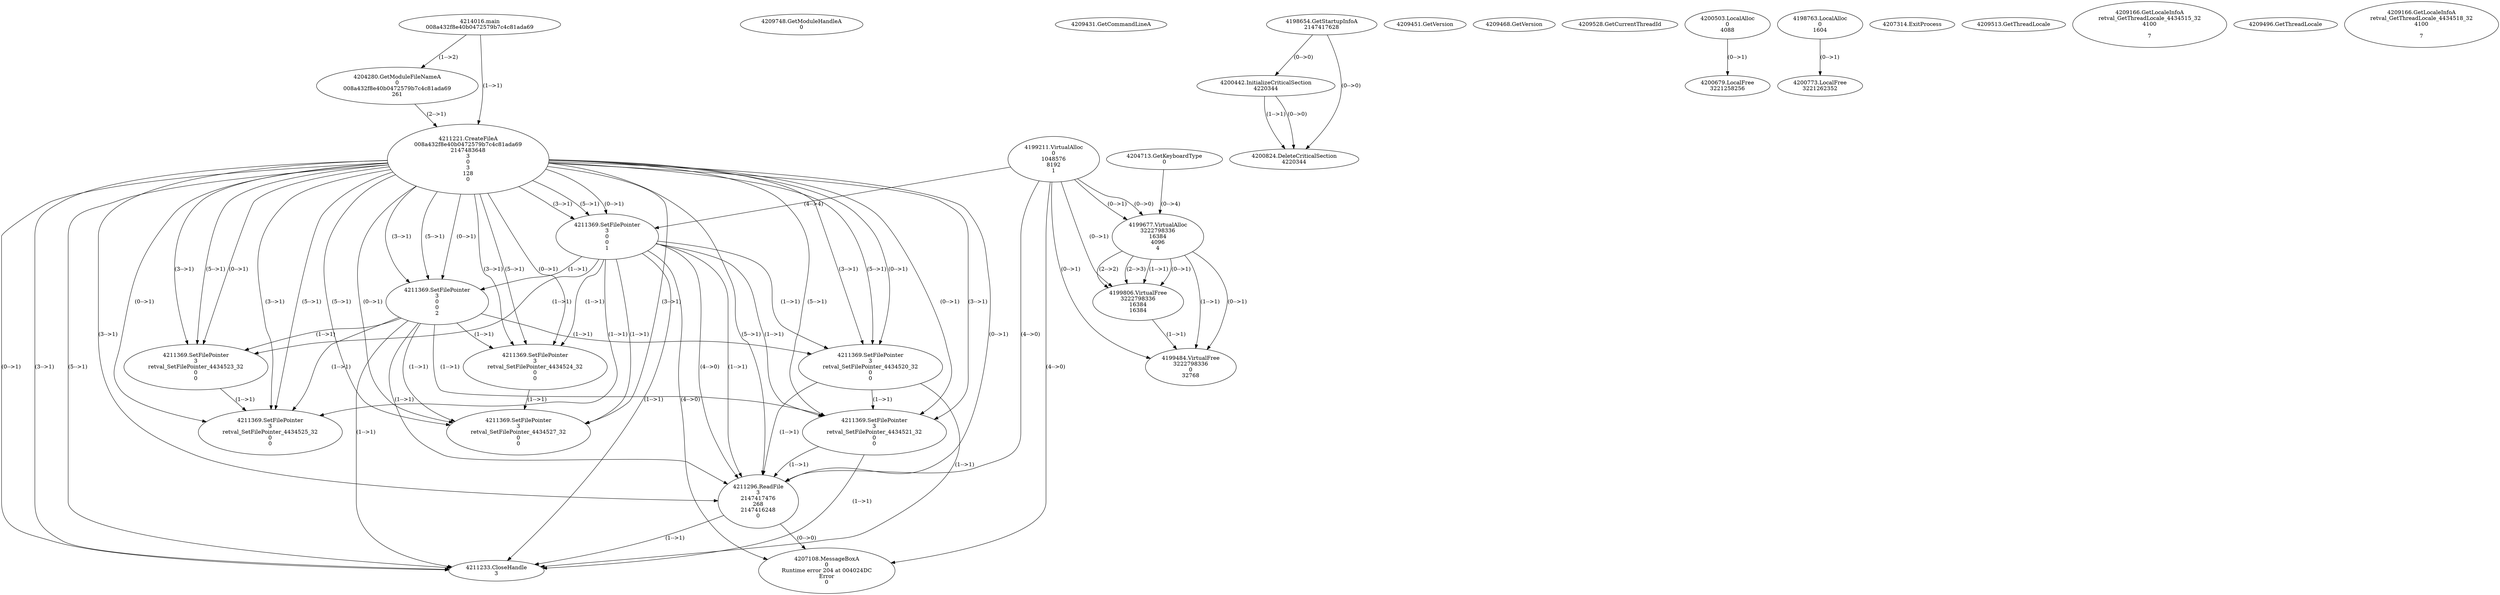 // Global SCDG with merge call
digraph {
	0 [label="4214016.main
008a432f8e40b0472579b7c4c81ada69"]
	1 [label="4209748.GetModuleHandleA
0"]
	2 [label="4204713.GetKeyboardType
0"]
	3 [label="4209431.GetCommandLineA
"]
	4 [label="4198654.GetStartupInfoA
2147417628"]
	5 [label="4209451.GetVersion
"]
	6 [label="4209468.GetVersion
"]
	7 [label="4209528.GetCurrentThreadId
"]
	8 [label="4204280.GetModuleFileNameA
0
008a432f8e40b0472579b7c4c81ada69
261"]
	0 -> 8 [label="(1-->2)"]
	9 [label="4200442.InitializeCriticalSection
4220344"]
	4 -> 9 [label="(0-->0)"]
	10 [label="4200503.LocalAlloc
0
4088"]
	11 [label="4199211.VirtualAlloc
0
1048576
8192
1"]
	12 [label="4198763.LocalAlloc
0
1604"]
	13 [label="4199677.VirtualAlloc
3222798336
16384
4096
4"]
	11 -> 13 [label="(0-->1)"]
	2 -> 13 [label="(0-->4)"]
	11 -> 13 [label="(0-->0)"]
	14 [label="4211221.CreateFileA
008a432f8e40b0472579b7c4c81ada69
2147483648
3
0
3
128
0"]
	0 -> 14 [label="(1-->1)"]
	8 -> 14 [label="(2-->1)"]
	15 [label="4211369.SetFilePointer
3
0
0
1"]
	14 -> 15 [label="(3-->1)"]
	14 -> 15 [label="(5-->1)"]
	14 -> 15 [label="(0-->1)"]
	11 -> 15 [label="(4-->4)"]
	16 [label="4211369.SetFilePointer
3
0
0
2"]
	14 -> 16 [label="(3-->1)"]
	14 -> 16 [label="(5-->1)"]
	14 -> 16 [label="(0-->1)"]
	15 -> 16 [label="(1-->1)"]
	17 [label="4211369.SetFilePointer
3
retval_SetFilePointer_4434520_32
0
0"]
	14 -> 17 [label="(3-->1)"]
	14 -> 17 [label="(5-->1)"]
	14 -> 17 [label="(0-->1)"]
	15 -> 17 [label="(1-->1)"]
	16 -> 17 [label="(1-->1)"]
	18 [label="4211369.SetFilePointer
3
retval_SetFilePointer_4434521_32
0
0"]
	14 -> 18 [label="(3-->1)"]
	14 -> 18 [label="(5-->1)"]
	14 -> 18 [label="(0-->1)"]
	15 -> 18 [label="(1-->1)"]
	16 -> 18 [label="(1-->1)"]
	17 -> 18 [label="(1-->1)"]
	19 [label="4211296.ReadFile
3
2147417476
268
2147416248
0"]
	14 -> 19 [label="(3-->1)"]
	14 -> 19 [label="(5-->1)"]
	14 -> 19 [label="(0-->1)"]
	15 -> 19 [label="(1-->1)"]
	16 -> 19 [label="(1-->1)"]
	17 -> 19 [label="(1-->1)"]
	18 -> 19 [label="(1-->1)"]
	11 -> 19 [label="(4-->0)"]
	15 -> 19 [label="(4-->0)"]
	20 [label="4211233.CloseHandle
3"]
	14 -> 20 [label="(3-->1)"]
	14 -> 20 [label="(5-->1)"]
	14 -> 20 [label="(0-->1)"]
	15 -> 20 [label="(1-->1)"]
	16 -> 20 [label="(1-->1)"]
	17 -> 20 [label="(1-->1)"]
	18 -> 20 [label="(1-->1)"]
	19 -> 20 [label="(1-->1)"]
	21 [label="4199806.VirtualFree
3222798336
16384
16384"]
	11 -> 21 [label="(0-->1)"]
	13 -> 21 [label="(1-->1)"]
	13 -> 21 [label="(0-->1)"]
	13 -> 21 [label="(2-->2)"]
	13 -> 21 [label="(2-->3)"]
	22 [label="4199484.VirtualFree
3222798336
0
32768"]
	11 -> 22 [label="(0-->1)"]
	13 -> 22 [label="(1-->1)"]
	13 -> 22 [label="(0-->1)"]
	21 -> 22 [label="(1-->1)"]
	23 [label="4200679.LocalFree
3221258256"]
	10 -> 23 [label="(0-->1)"]
	24 [label="4200773.LocalFree
3221262352"]
	12 -> 24 [label="(0-->1)"]
	25 [label="4200824.DeleteCriticalSection
4220344"]
	9 -> 25 [label="(1-->1)"]
	4 -> 25 [label="(0-->0)"]
	9 -> 25 [label="(0-->0)"]
	26 [label="4207314.ExitProcess
"]
	27 [label="4209513.GetThreadLocale
"]
	28 [label="4209166.GetLocaleInfoA
retval_GetThreadLocale_4434515_32
4100

7"]
	29 [label="4211369.SetFilePointer
3
retval_SetFilePointer_4434523_32
0
0"]
	14 -> 29 [label="(3-->1)"]
	14 -> 29 [label="(5-->1)"]
	14 -> 29 [label="(0-->1)"]
	15 -> 29 [label="(1-->1)"]
	16 -> 29 [label="(1-->1)"]
	30 [label="4211369.SetFilePointer
3
retval_SetFilePointer_4434525_32
0
0"]
	14 -> 30 [label="(3-->1)"]
	14 -> 30 [label="(5-->1)"]
	14 -> 30 [label="(0-->1)"]
	15 -> 30 [label="(1-->1)"]
	16 -> 30 [label="(1-->1)"]
	29 -> 30 [label="(1-->1)"]
	31 [label="4207108.MessageBoxA
0
Runtime error 204 at 004024DC
Error
0"]
	11 -> 31 [label="(4-->0)"]
	15 -> 31 [label="(4-->0)"]
	19 -> 31 [label="(0-->0)"]
	32 [label="4209496.GetThreadLocale
"]
	33 [label="4209166.GetLocaleInfoA
retval_GetThreadLocale_4434518_32
4100

7"]
	34 [label="4211369.SetFilePointer
3
retval_SetFilePointer_4434524_32
0
0"]
	14 -> 34 [label="(3-->1)"]
	14 -> 34 [label="(5-->1)"]
	14 -> 34 [label="(0-->1)"]
	15 -> 34 [label="(1-->1)"]
	16 -> 34 [label="(1-->1)"]
	35 [label="4211369.SetFilePointer
3
retval_SetFilePointer_4434527_32
0
0"]
	14 -> 35 [label="(3-->1)"]
	14 -> 35 [label="(5-->1)"]
	14 -> 35 [label="(0-->1)"]
	15 -> 35 [label="(1-->1)"]
	16 -> 35 [label="(1-->1)"]
	34 -> 35 [label="(1-->1)"]
}
